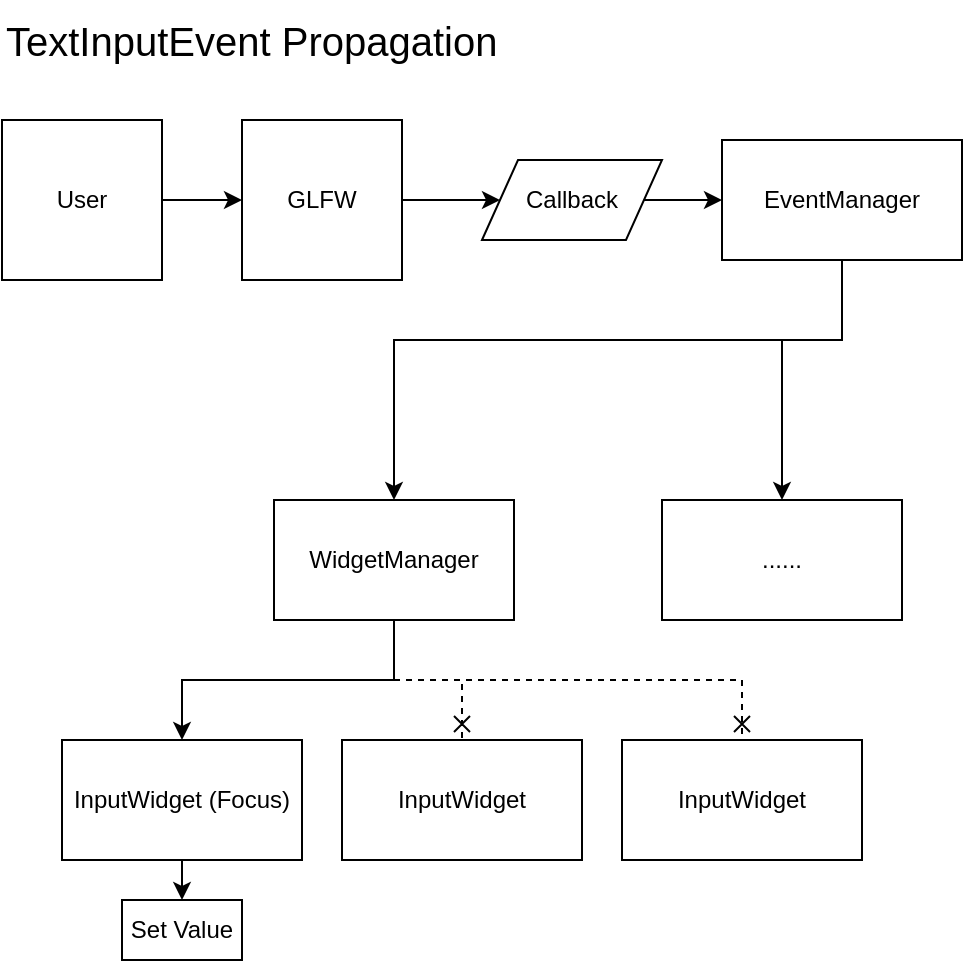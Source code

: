 <mxfile version="12.4.2" type="device" pages="1"><diagram id="JZZOL1LSrBgteTr-Nz8u" name="Page-1"><mxGraphModel dx="957" dy="666" grid="1" gridSize="10" guides="1" tooltips="1" connect="1" arrows="1" fold="1" page="1" pageScale="1" pageWidth="827" pageHeight="1169" math="0" shadow="0"><root><mxCell id="0"/><mxCell id="1" parent="0"/><mxCell id="32YAGMvYTx7kYdE0yN5q-13" style="edgeStyle=orthogonalEdgeStyle;rounded=0;orthogonalLoop=1;jettySize=auto;html=1;exitX=1;exitY=0.5;exitDx=0;exitDy=0;entryX=0;entryY=0.5;entryDx=0;entryDy=0;" edge="1" parent="1" source="32YAGMvYTx7kYdE0yN5q-5" target="32YAGMvYTx7kYdE0yN5q-12"><mxGeometry relative="1" as="geometry"/></mxCell><mxCell id="32YAGMvYTx7kYdE0yN5q-5" value="GLFW" style="rounded=0;whiteSpace=wrap;html=1;" vertex="1" parent="1"><mxGeometry x="280" y="280" width="80" height="80" as="geometry"/></mxCell><mxCell id="32YAGMvYTx7kYdE0yN5q-10" style="edgeStyle=orthogonalEdgeStyle;rounded=0;orthogonalLoop=1;jettySize=auto;html=1;exitX=1;exitY=0.5;exitDx=0;exitDy=0;entryX=0;entryY=0.5;entryDx=0;entryDy=0;" edge="1" parent="1" source="32YAGMvYTx7kYdE0yN5q-9" target="32YAGMvYTx7kYdE0yN5q-5"><mxGeometry relative="1" as="geometry"/></mxCell><mxCell id="32YAGMvYTx7kYdE0yN5q-9" value="User" style="rounded=0;whiteSpace=wrap;html=1;" vertex="1" parent="1"><mxGeometry x="160" y="280" width="80" height="80" as="geometry"/></mxCell><mxCell id="32YAGMvYTx7kYdE0yN5q-15" style="edgeStyle=orthogonalEdgeStyle;rounded=0;orthogonalLoop=1;jettySize=auto;html=1;exitX=1;exitY=0.5;exitDx=0;exitDy=0;entryX=0;entryY=0.5;entryDx=0;entryDy=0;" edge="1" parent="1" source="32YAGMvYTx7kYdE0yN5q-12" target="32YAGMvYTx7kYdE0yN5q-14"><mxGeometry relative="1" as="geometry"/></mxCell><mxCell id="32YAGMvYTx7kYdE0yN5q-12" value="Callback" style="shape=parallelogram;perimeter=parallelogramPerimeter;whiteSpace=wrap;html=1;" vertex="1" parent="1"><mxGeometry x="400" y="300" width="90" height="40" as="geometry"/></mxCell><mxCell id="32YAGMvYTx7kYdE0yN5q-22" style="edgeStyle=orthogonalEdgeStyle;rounded=0;orthogonalLoop=1;jettySize=auto;html=1;exitX=0.5;exitY=1;exitDx=0;exitDy=0;entryX=0.5;entryY=0;entryDx=0;entryDy=0;fontSize=12;" edge="1" parent="1" source="32YAGMvYTx7kYdE0yN5q-14" target="32YAGMvYTx7kYdE0yN5q-20"><mxGeometry relative="1" as="geometry"><Array as="points"><mxPoint x="580" y="390"/><mxPoint x="356" y="390"/></Array></mxGeometry></mxCell><mxCell id="32YAGMvYTx7kYdE0yN5q-24" style="edgeStyle=orthogonalEdgeStyle;rounded=0;orthogonalLoop=1;jettySize=auto;html=1;exitX=0.5;exitY=1;exitDx=0;exitDy=0;entryX=0.5;entryY=0;entryDx=0;entryDy=0;fontSize=12;" edge="1" parent="1" source="32YAGMvYTx7kYdE0yN5q-14" target="32YAGMvYTx7kYdE0yN5q-23"><mxGeometry relative="1" as="geometry"><Array as="points"><mxPoint x="580" y="390"/><mxPoint x="550" y="390"/></Array></mxGeometry></mxCell><mxCell id="32YAGMvYTx7kYdE0yN5q-14" value="EventManager" style="rounded=0;whiteSpace=wrap;html=1;" vertex="1" parent="1"><mxGeometry x="520" y="290" width="120" height="60" as="geometry"/></mxCell><mxCell id="32YAGMvYTx7kYdE0yN5q-26" style="edgeStyle=orthogonalEdgeStyle;rounded=0;orthogonalLoop=1;jettySize=auto;html=1;exitX=0.5;exitY=1;exitDx=0;exitDy=0;entryX=0.5;entryY=0;entryDx=0;entryDy=0;fontSize=12;" edge="1" parent="1" source="32YAGMvYTx7kYdE0yN5q-20" target="32YAGMvYTx7kYdE0yN5q-25"><mxGeometry relative="1" as="geometry"/></mxCell><mxCell id="32YAGMvYTx7kYdE0yN5q-31" style="edgeStyle=orthogonalEdgeStyle;rounded=0;orthogonalLoop=1;jettySize=auto;html=1;exitX=0.5;exitY=1;exitDx=0;exitDy=0;entryX=0.5;entryY=0;entryDx=0;entryDy=0;fontSize=12;dashed=1;endArrow=cross;endFill=0;" edge="1" parent="1" source="32YAGMvYTx7kYdE0yN5q-20" target="32YAGMvYTx7kYdE0yN5q-30"><mxGeometry relative="1" as="geometry"/></mxCell><mxCell id="32YAGMvYTx7kYdE0yN5q-33" style="edgeStyle=orthogonalEdgeStyle;rounded=0;orthogonalLoop=1;jettySize=auto;html=1;exitX=0.5;exitY=1;exitDx=0;exitDy=0;entryX=0.5;entryY=0;entryDx=0;entryDy=0;dashed=1;fontSize=12;endArrow=cross;endFill=0;" edge="1" parent="1" source="32YAGMvYTx7kYdE0yN5q-20" target="32YAGMvYTx7kYdE0yN5q-32"><mxGeometry relative="1" as="geometry"/></mxCell><mxCell id="32YAGMvYTx7kYdE0yN5q-20" value="WidgetManager" style="rounded=0;whiteSpace=wrap;html=1;fontSize=12;" vertex="1" parent="1"><mxGeometry x="296" y="470" width="120" height="60" as="geometry"/></mxCell><mxCell id="32YAGMvYTx7kYdE0yN5q-23" value="......" style="rounded=0;whiteSpace=wrap;html=1;fontSize=12;" vertex="1" parent="1"><mxGeometry x="490" y="470" width="120" height="60" as="geometry"/></mxCell><mxCell id="32YAGMvYTx7kYdE0yN5q-29" style="edgeStyle=orthogonalEdgeStyle;rounded=0;orthogonalLoop=1;jettySize=auto;html=1;exitX=0.5;exitY=1;exitDx=0;exitDy=0;entryX=0.5;entryY=0;entryDx=0;entryDy=0;fontSize=12;" edge="1" parent="1" source="32YAGMvYTx7kYdE0yN5q-25" target="32YAGMvYTx7kYdE0yN5q-28"><mxGeometry relative="1" as="geometry"/></mxCell><mxCell id="32YAGMvYTx7kYdE0yN5q-25" value="InputWidget (Focus)" style="rounded=0;whiteSpace=wrap;html=1;fontSize=12;" vertex="1" parent="1"><mxGeometry x="190" y="590" width="120" height="60" as="geometry"/></mxCell><mxCell id="32YAGMvYTx7kYdE0yN5q-28" value="Set Value" style="rounded=0;whiteSpace=wrap;html=1;fontSize=12;" vertex="1" parent="1"><mxGeometry x="220" y="670" width="60" height="30" as="geometry"/></mxCell><mxCell id="32YAGMvYTx7kYdE0yN5q-30" value="InputWidget" style="rounded=0;whiteSpace=wrap;html=1;fontSize=12;" vertex="1" parent="1"><mxGeometry x="330" y="590" width="120" height="60" as="geometry"/></mxCell><mxCell id="32YAGMvYTx7kYdE0yN5q-32" value="InputWidget" style="rounded=0;whiteSpace=wrap;html=1;fontSize=12;" vertex="1" parent="1"><mxGeometry x="470" y="590" width="120" height="60" as="geometry"/></mxCell><mxCell id="32YAGMvYTx7kYdE0yN5q-34" value="TextInputEvent Propagation" style="text;html=1;strokeColor=none;fillColor=none;align=left;verticalAlign=middle;whiteSpace=wrap;rounded=0;fontSize=20;" vertex="1" parent="1"><mxGeometry x="160" y="220" width="250" height="40" as="geometry"/></mxCell></root></mxGraphModel></diagram></mxfile>